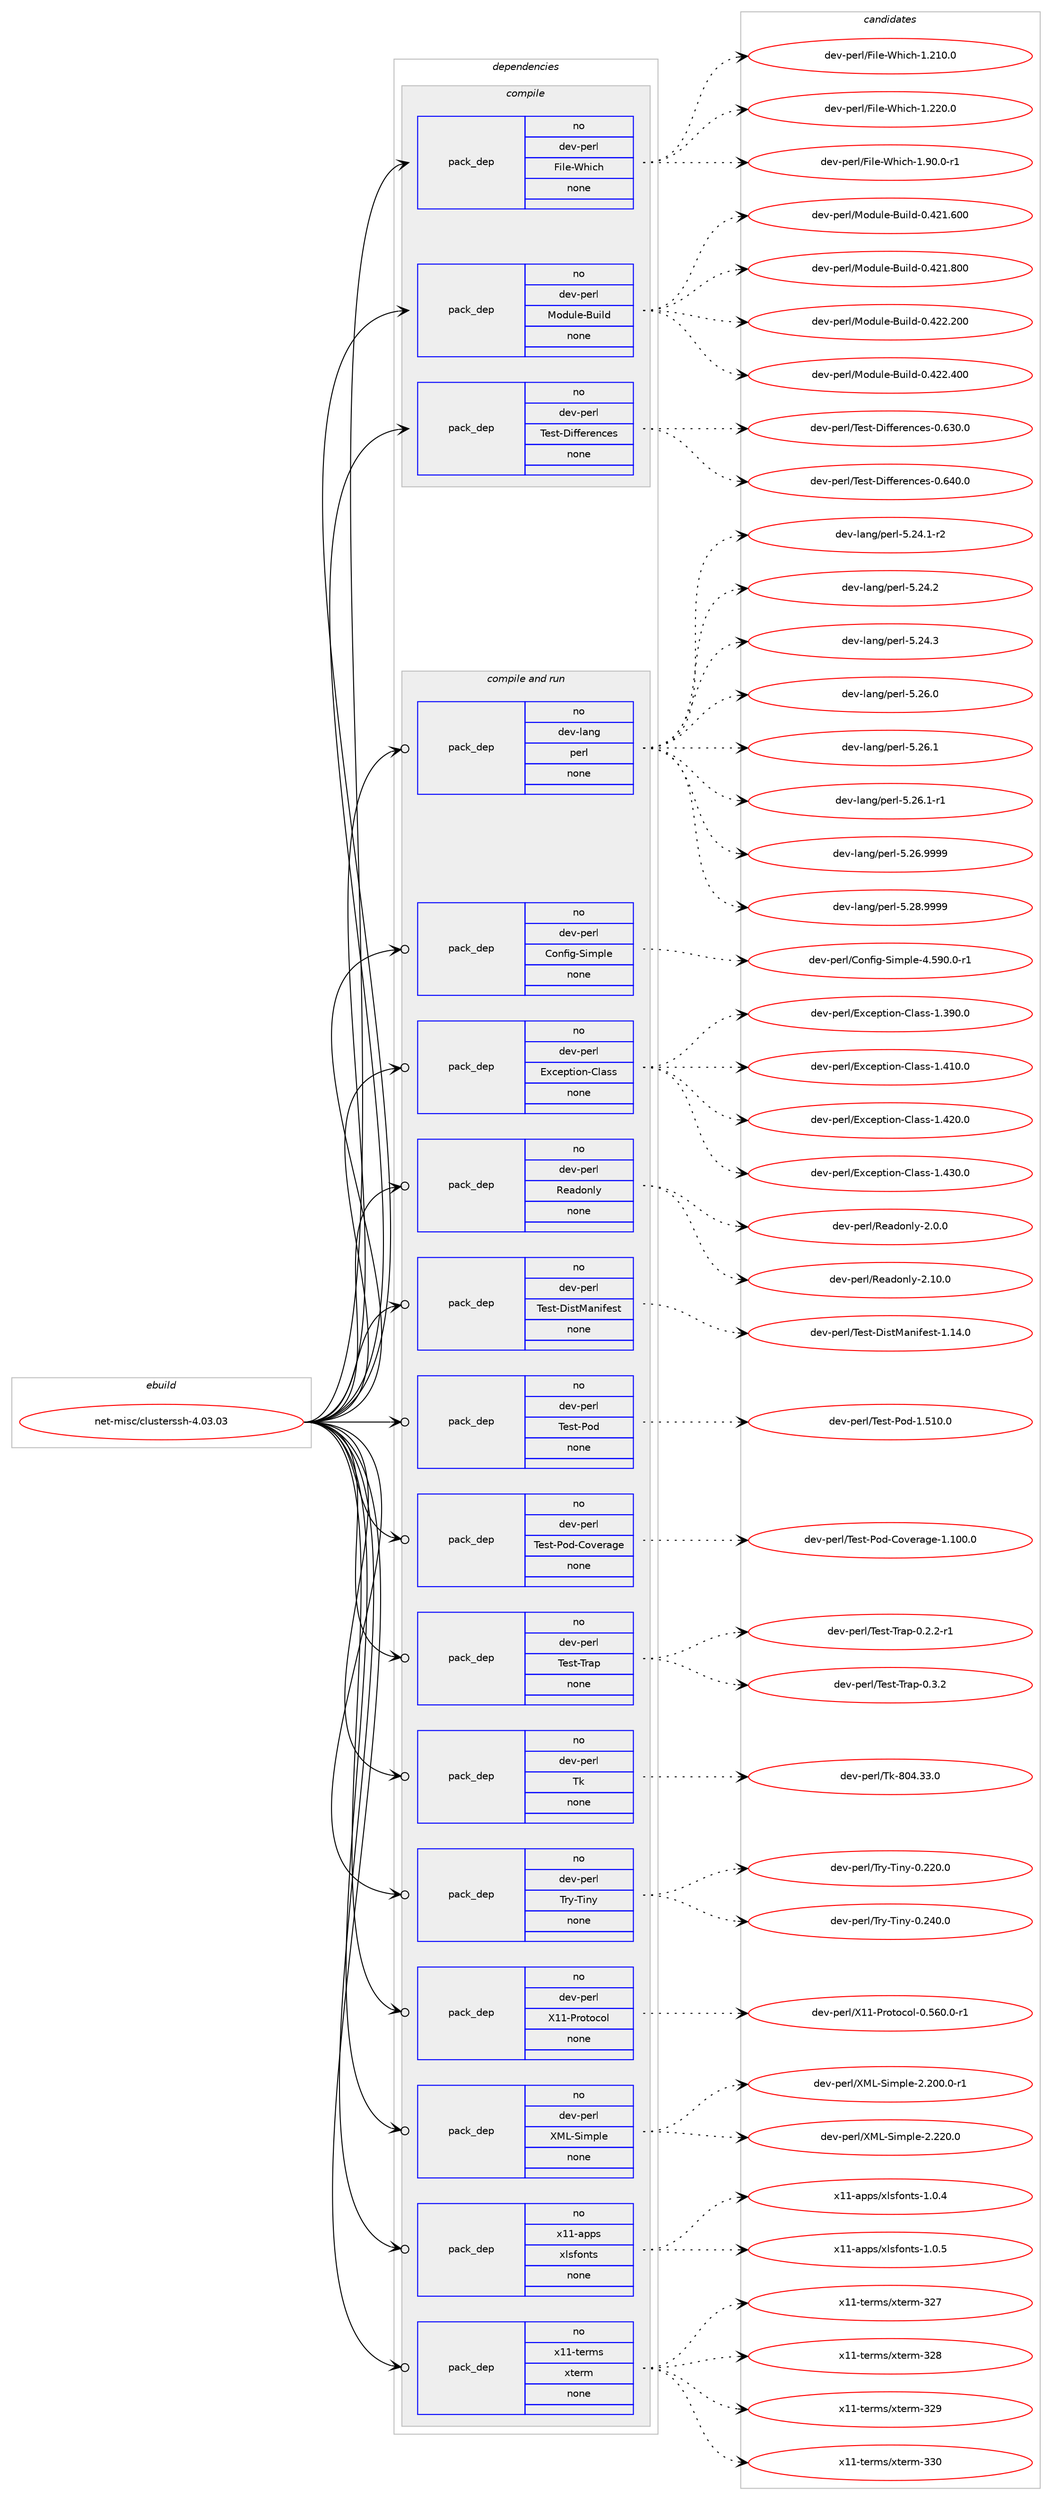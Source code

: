 digraph prolog {

# *************
# Graph options
# *************

newrank=true;
concentrate=true;
compound=true;
graph [rankdir=LR,fontname=Helvetica,fontsize=10,ranksep=1.5];#, ranksep=2.5, nodesep=0.2];
edge  [arrowhead=vee];
node  [fontname=Helvetica,fontsize=10];

# **********
# The ebuild
# **********

subgraph cluster_leftcol {
color=gray;
rank=same;
label=<<i>ebuild</i>>;
id [label="net-misc/clusterssh-4.03.03", color=red, width=4, href="../net-misc/clusterssh-4.03.03.svg"];
}

# ****************
# The dependencies
# ****************

subgraph cluster_midcol {
color=gray;
label=<<i>dependencies</i>>;
subgraph cluster_compile {
fillcolor="#eeeeee";
style=filled;
label=<<i>compile</i>>;
subgraph pack311857 {
dependency424118 [label=<<TABLE BORDER="0" CELLBORDER="1" CELLSPACING="0" CELLPADDING="4" WIDTH="220"><TR><TD ROWSPAN="6" CELLPADDING="30">pack_dep</TD></TR><TR><TD WIDTH="110">no</TD></TR><TR><TD>dev-perl</TD></TR><TR><TD>File-Which</TD></TR><TR><TD>none</TD></TR><TR><TD></TD></TR></TABLE>>, shape=none, color=blue];
}
id:e -> dependency424118:w [weight=20,style="solid",arrowhead="vee"];
subgraph pack311858 {
dependency424119 [label=<<TABLE BORDER="0" CELLBORDER="1" CELLSPACING="0" CELLPADDING="4" WIDTH="220"><TR><TD ROWSPAN="6" CELLPADDING="30">pack_dep</TD></TR><TR><TD WIDTH="110">no</TD></TR><TR><TD>dev-perl</TD></TR><TR><TD>Module-Build</TD></TR><TR><TD>none</TD></TR><TR><TD></TD></TR></TABLE>>, shape=none, color=blue];
}
id:e -> dependency424119:w [weight=20,style="solid",arrowhead="vee"];
subgraph pack311859 {
dependency424120 [label=<<TABLE BORDER="0" CELLBORDER="1" CELLSPACING="0" CELLPADDING="4" WIDTH="220"><TR><TD ROWSPAN="6" CELLPADDING="30">pack_dep</TD></TR><TR><TD WIDTH="110">no</TD></TR><TR><TD>dev-perl</TD></TR><TR><TD>Test-Differences</TD></TR><TR><TD>none</TD></TR><TR><TD></TD></TR></TABLE>>, shape=none, color=blue];
}
id:e -> dependency424120:w [weight=20,style="solid",arrowhead="vee"];
}
subgraph cluster_compileandrun {
fillcolor="#eeeeee";
style=filled;
label=<<i>compile and run</i>>;
subgraph pack311860 {
dependency424121 [label=<<TABLE BORDER="0" CELLBORDER="1" CELLSPACING="0" CELLPADDING="4" WIDTH="220"><TR><TD ROWSPAN="6" CELLPADDING="30">pack_dep</TD></TR><TR><TD WIDTH="110">no</TD></TR><TR><TD>dev-lang</TD></TR><TR><TD>perl</TD></TR><TR><TD>none</TD></TR><TR><TD></TD></TR></TABLE>>, shape=none, color=blue];
}
id:e -> dependency424121:w [weight=20,style="solid",arrowhead="odotvee"];
subgraph pack311861 {
dependency424122 [label=<<TABLE BORDER="0" CELLBORDER="1" CELLSPACING="0" CELLPADDING="4" WIDTH="220"><TR><TD ROWSPAN="6" CELLPADDING="30">pack_dep</TD></TR><TR><TD WIDTH="110">no</TD></TR><TR><TD>dev-perl</TD></TR><TR><TD>Config-Simple</TD></TR><TR><TD>none</TD></TR><TR><TD></TD></TR></TABLE>>, shape=none, color=blue];
}
id:e -> dependency424122:w [weight=20,style="solid",arrowhead="odotvee"];
subgraph pack311862 {
dependency424123 [label=<<TABLE BORDER="0" CELLBORDER="1" CELLSPACING="0" CELLPADDING="4" WIDTH="220"><TR><TD ROWSPAN="6" CELLPADDING="30">pack_dep</TD></TR><TR><TD WIDTH="110">no</TD></TR><TR><TD>dev-perl</TD></TR><TR><TD>Exception-Class</TD></TR><TR><TD>none</TD></TR><TR><TD></TD></TR></TABLE>>, shape=none, color=blue];
}
id:e -> dependency424123:w [weight=20,style="solid",arrowhead="odotvee"];
subgraph pack311863 {
dependency424124 [label=<<TABLE BORDER="0" CELLBORDER="1" CELLSPACING="0" CELLPADDING="4" WIDTH="220"><TR><TD ROWSPAN="6" CELLPADDING="30">pack_dep</TD></TR><TR><TD WIDTH="110">no</TD></TR><TR><TD>dev-perl</TD></TR><TR><TD>Readonly</TD></TR><TR><TD>none</TD></TR><TR><TD></TD></TR></TABLE>>, shape=none, color=blue];
}
id:e -> dependency424124:w [weight=20,style="solid",arrowhead="odotvee"];
subgraph pack311864 {
dependency424125 [label=<<TABLE BORDER="0" CELLBORDER="1" CELLSPACING="0" CELLPADDING="4" WIDTH="220"><TR><TD ROWSPAN="6" CELLPADDING="30">pack_dep</TD></TR><TR><TD WIDTH="110">no</TD></TR><TR><TD>dev-perl</TD></TR><TR><TD>Test-DistManifest</TD></TR><TR><TD>none</TD></TR><TR><TD></TD></TR></TABLE>>, shape=none, color=blue];
}
id:e -> dependency424125:w [weight=20,style="solid",arrowhead="odotvee"];
subgraph pack311865 {
dependency424126 [label=<<TABLE BORDER="0" CELLBORDER="1" CELLSPACING="0" CELLPADDING="4" WIDTH="220"><TR><TD ROWSPAN="6" CELLPADDING="30">pack_dep</TD></TR><TR><TD WIDTH="110">no</TD></TR><TR><TD>dev-perl</TD></TR><TR><TD>Test-Pod</TD></TR><TR><TD>none</TD></TR><TR><TD></TD></TR></TABLE>>, shape=none, color=blue];
}
id:e -> dependency424126:w [weight=20,style="solid",arrowhead="odotvee"];
subgraph pack311866 {
dependency424127 [label=<<TABLE BORDER="0" CELLBORDER="1" CELLSPACING="0" CELLPADDING="4" WIDTH="220"><TR><TD ROWSPAN="6" CELLPADDING="30">pack_dep</TD></TR><TR><TD WIDTH="110">no</TD></TR><TR><TD>dev-perl</TD></TR><TR><TD>Test-Pod-Coverage</TD></TR><TR><TD>none</TD></TR><TR><TD></TD></TR></TABLE>>, shape=none, color=blue];
}
id:e -> dependency424127:w [weight=20,style="solid",arrowhead="odotvee"];
subgraph pack311867 {
dependency424128 [label=<<TABLE BORDER="0" CELLBORDER="1" CELLSPACING="0" CELLPADDING="4" WIDTH="220"><TR><TD ROWSPAN="6" CELLPADDING="30">pack_dep</TD></TR><TR><TD WIDTH="110">no</TD></TR><TR><TD>dev-perl</TD></TR><TR><TD>Test-Trap</TD></TR><TR><TD>none</TD></TR><TR><TD></TD></TR></TABLE>>, shape=none, color=blue];
}
id:e -> dependency424128:w [weight=20,style="solid",arrowhead="odotvee"];
subgraph pack311868 {
dependency424129 [label=<<TABLE BORDER="0" CELLBORDER="1" CELLSPACING="0" CELLPADDING="4" WIDTH="220"><TR><TD ROWSPAN="6" CELLPADDING="30">pack_dep</TD></TR><TR><TD WIDTH="110">no</TD></TR><TR><TD>dev-perl</TD></TR><TR><TD>Tk</TD></TR><TR><TD>none</TD></TR><TR><TD></TD></TR></TABLE>>, shape=none, color=blue];
}
id:e -> dependency424129:w [weight=20,style="solid",arrowhead="odotvee"];
subgraph pack311869 {
dependency424130 [label=<<TABLE BORDER="0" CELLBORDER="1" CELLSPACING="0" CELLPADDING="4" WIDTH="220"><TR><TD ROWSPAN="6" CELLPADDING="30">pack_dep</TD></TR><TR><TD WIDTH="110">no</TD></TR><TR><TD>dev-perl</TD></TR><TR><TD>Try-Tiny</TD></TR><TR><TD>none</TD></TR><TR><TD></TD></TR></TABLE>>, shape=none, color=blue];
}
id:e -> dependency424130:w [weight=20,style="solid",arrowhead="odotvee"];
subgraph pack311870 {
dependency424131 [label=<<TABLE BORDER="0" CELLBORDER="1" CELLSPACING="0" CELLPADDING="4" WIDTH="220"><TR><TD ROWSPAN="6" CELLPADDING="30">pack_dep</TD></TR><TR><TD WIDTH="110">no</TD></TR><TR><TD>dev-perl</TD></TR><TR><TD>X11-Protocol</TD></TR><TR><TD>none</TD></TR><TR><TD></TD></TR></TABLE>>, shape=none, color=blue];
}
id:e -> dependency424131:w [weight=20,style="solid",arrowhead="odotvee"];
subgraph pack311871 {
dependency424132 [label=<<TABLE BORDER="0" CELLBORDER="1" CELLSPACING="0" CELLPADDING="4" WIDTH="220"><TR><TD ROWSPAN="6" CELLPADDING="30">pack_dep</TD></TR><TR><TD WIDTH="110">no</TD></TR><TR><TD>dev-perl</TD></TR><TR><TD>XML-Simple</TD></TR><TR><TD>none</TD></TR><TR><TD></TD></TR></TABLE>>, shape=none, color=blue];
}
id:e -> dependency424132:w [weight=20,style="solid",arrowhead="odotvee"];
subgraph pack311872 {
dependency424133 [label=<<TABLE BORDER="0" CELLBORDER="1" CELLSPACING="0" CELLPADDING="4" WIDTH="220"><TR><TD ROWSPAN="6" CELLPADDING="30">pack_dep</TD></TR><TR><TD WIDTH="110">no</TD></TR><TR><TD>x11-apps</TD></TR><TR><TD>xlsfonts</TD></TR><TR><TD>none</TD></TR><TR><TD></TD></TR></TABLE>>, shape=none, color=blue];
}
id:e -> dependency424133:w [weight=20,style="solid",arrowhead="odotvee"];
subgraph pack311873 {
dependency424134 [label=<<TABLE BORDER="0" CELLBORDER="1" CELLSPACING="0" CELLPADDING="4" WIDTH="220"><TR><TD ROWSPAN="6" CELLPADDING="30">pack_dep</TD></TR><TR><TD WIDTH="110">no</TD></TR><TR><TD>x11-terms</TD></TR><TR><TD>xterm</TD></TR><TR><TD>none</TD></TR><TR><TD></TD></TR></TABLE>>, shape=none, color=blue];
}
id:e -> dependency424134:w [weight=20,style="solid",arrowhead="odotvee"];
}
subgraph cluster_run {
fillcolor="#eeeeee";
style=filled;
label=<<i>run</i>>;
}
}

# **************
# The candidates
# **************

subgraph cluster_choices {
rank=same;
color=gray;
label=<<i>candidates</i>>;

subgraph choice311857 {
color=black;
nodesep=1;
choice1001011184511210111410847701051081014587104105991044549465049484648 [label="dev-perl/File-Which-1.210.0", color=red, width=4,href="../dev-perl/File-Which-1.210.0.svg"];
choice1001011184511210111410847701051081014587104105991044549465050484648 [label="dev-perl/File-Which-1.220.0", color=red, width=4,href="../dev-perl/File-Which-1.220.0.svg"];
choice100101118451121011141084770105108101458710410599104454946574846484511449 [label="dev-perl/File-Which-1.90.0-r1", color=red, width=4,href="../dev-perl/File-Which-1.90.0-r1.svg"];
dependency424118:e -> choice1001011184511210111410847701051081014587104105991044549465049484648:w [style=dotted,weight="100"];
dependency424118:e -> choice1001011184511210111410847701051081014587104105991044549465050484648:w [style=dotted,weight="100"];
dependency424118:e -> choice100101118451121011141084770105108101458710410599104454946574846484511449:w [style=dotted,weight="100"];
}
subgraph choice311858 {
color=black;
nodesep=1;
choice100101118451121011141084777111100117108101456611710510810045484652504946544848 [label="dev-perl/Module-Build-0.421.600", color=red, width=4,href="../dev-perl/Module-Build-0.421.600.svg"];
choice100101118451121011141084777111100117108101456611710510810045484652504946564848 [label="dev-perl/Module-Build-0.421.800", color=red, width=4,href="../dev-perl/Module-Build-0.421.800.svg"];
choice100101118451121011141084777111100117108101456611710510810045484652505046504848 [label="dev-perl/Module-Build-0.422.200", color=red, width=4,href="../dev-perl/Module-Build-0.422.200.svg"];
choice100101118451121011141084777111100117108101456611710510810045484652505046524848 [label="dev-perl/Module-Build-0.422.400", color=red, width=4,href="../dev-perl/Module-Build-0.422.400.svg"];
dependency424119:e -> choice100101118451121011141084777111100117108101456611710510810045484652504946544848:w [style=dotted,weight="100"];
dependency424119:e -> choice100101118451121011141084777111100117108101456611710510810045484652504946564848:w [style=dotted,weight="100"];
dependency424119:e -> choice100101118451121011141084777111100117108101456611710510810045484652505046504848:w [style=dotted,weight="100"];
dependency424119:e -> choice100101118451121011141084777111100117108101456611710510810045484652505046524848:w [style=dotted,weight="100"];
}
subgraph choice311859 {
color=black;
nodesep=1;
choice1001011184511210111410847841011151164568105102102101114101110991011154548465451484648 [label="dev-perl/Test-Differences-0.630.0", color=red, width=4,href="../dev-perl/Test-Differences-0.630.0.svg"];
choice1001011184511210111410847841011151164568105102102101114101110991011154548465452484648 [label="dev-perl/Test-Differences-0.640.0", color=red, width=4,href="../dev-perl/Test-Differences-0.640.0.svg"];
dependency424120:e -> choice1001011184511210111410847841011151164568105102102101114101110991011154548465451484648:w [style=dotted,weight="100"];
dependency424120:e -> choice1001011184511210111410847841011151164568105102102101114101110991011154548465452484648:w [style=dotted,weight="100"];
}
subgraph choice311860 {
color=black;
nodesep=1;
choice100101118451089711010347112101114108455346505246494511450 [label="dev-lang/perl-5.24.1-r2", color=red, width=4,href="../dev-lang/perl-5.24.1-r2.svg"];
choice10010111845108971101034711210111410845534650524650 [label="dev-lang/perl-5.24.2", color=red, width=4,href="../dev-lang/perl-5.24.2.svg"];
choice10010111845108971101034711210111410845534650524651 [label="dev-lang/perl-5.24.3", color=red, width=4,href="../dev-lang/perl-5.24.3.svg"];
choice10010111845108971101034711210111410845534650544648 [label="dev-lang/perl-5.26.0", color=red, width=4,href="../dev-lang/perl-5.26.0.svg"];
choice10010111845108971101034711210111410845534650544649 [label="dev-lang/perl-5.26.1", color=red, width=4,href="../dev-lang/perl-5.26.1.svg"];
choice100101118451089711010347112101114108455346505446494511449 [label="dev-lang/perl-5.26.1-r1", color=red, width=4,href="../dev-lang/perl-5.26.1-r1.svg"];
choice10010111845108971101034711210111410845534650544657575757 [label="dev-lang/perl-5.26.9999", color=red, width=4,href="../dev-lang/perl-5.26.9999.svg"];
choice10010111845108971101034711210111410845534650564657575757 [label="dev-lang/perl-5.28.9999", color=red, width=4,href="../dev-lang/perl-5.28.9999.svg"];
dependency424121:e -> choice100101118451089711010347112101114108455346505246494511450:w [style=dotted,weight="100"];
dependency424121:e -> choice10010111845108971101034711210111410845534650524650:w [style=dotted,weight="100"];
dependency424121:e -> choice10010111845108971101034711210111410845534650524651:w [style=dotted,weight="100"];
dependency424121:e -> choice10010111845108971101034711210111410845534650544648:w [style=dotted,weight="100"];
dependency424121:e -> choice10010111845108971101034711210111410845534650544649:w [style=dotted,weight="100"];
dependency424121:e -> choice100101118451089711010347112101114108455346505446494511449:w [style=dotted,weight="100"];
dependency424121:e -> choice10010111845108971101034711210111410845534650544657575757:w [style=dotted,weight="100"];
dependency424121:e -> choice10010111845108971101034711210111410845534650564657575757:w [style=dotted,weight="100"];
}
subgraph choice311861 {
color=black;
nodesep=1;
choice100101118451121011141084767111110102105103458310510911210810145524653574846484511449 [label="dev-perl/Config-Simple-4.590.0-r1", color=red, width=4,href="../dev-perl/Config-Simple-4.590.0-r1.svg"];
dependency424122:e -> choice100101118451121011141084767111110102105103458310510911210810145524653574846484511449:w [style=dotted,weight="100"];
}
subgraph choice311862 {
color=black;
nodesep=1;
choice100101118451121011141084769120991011121161051111104567108971151154549465157484648 [label="dev-perl/Exception-Class-1.390.0", color=red, width=4,href="../dev-perl/Exception-Class-1.390.0.svg"];
choice100101118451121011141084769120991011121161051111104567108971151154549465249484648 [label="dev-perl/Exception-Class-1.410.0", color=red, width=4,href="../dev-perl/Exception-Class-1.410.0.svg"];
choice100101118451121011141084769120991011121161051111104567108971151154549465250484648 [label="dev-perl/Exception-Class-1.420.0", color=red, width=4,href="../dev-perl/Exception-Class-1.420.0.svg"];
choice100101118451121011141084769120991011121161051111104567108971151154549465251484648 [label="dev-perl/Exception-Class-1.430.0", color=red, width=4,href="../dev-perl/Exception-Class-1.430.0.svg"];
dependency424123:e -> choice100101118451121011141084769120991011121161051111104567108971151154549465157484648:w [style=dotted,weight="100"];
dependency424123:e -> choice100101118451121011141084769120991011121161051111104567108971151154549465249484648:w [style=dotted,weight="100"];
dependency424123:e -> choice100101118451121011141084769120991011121161051111104567108971151154549465250484648:w [style=dotted,weight="100"];
dependency424123:e -> choice100101118451121011141084769120991011121161051111104567108971151154549465251484648:w [style=dotted,weight="100"];
}
subgraph choice311863 {
color=black;
nodesep=1;
choice10010111845112101114108478210197100111110108121455046484648 [label="dev-perl/Readonly-2.0.0", color=red, width=4,href="../dev-perl/Readonly-2.0.0.svg"];
choice1001011184511210111410847821019710011111010812145504649484648 [label="dev-perl/Readonly-2.10.0", color=red, width=4,href="../dev-perl/Readonly-2.10.0.svg"];
dependency424124:e -> choice10010111845112101114108478210197100111110108121455046484648:w [style=dotted,weight="100"];
dependency424124:e -> choice1001011184511210111410847821019710011111010812145504649484648:w [style=dotted,weight="100"];
}
subgraph choice311864 {
color=black;
nodesep=1;
choice1001011184511210111410847841011151164568105115116779711010510210111511645494649524648 [label="dev-perl/Test-DistManifest-1.14.0", color=red, width=4,href="../dev-perl/Test-DistManifest-1.14.0.svg"];
dependency424125:e -> choice1001011184511210111410847841011151164568105115116779711010510210111511645494649524648:w [style=dotted,weight="100"];
}
subgraph choice311865 {
color=black;
nodesep=1;
choice10010111845112101114108478410111511645801111004549465349484648 [label="dev-perl/Test-Pod-1.510.0", color=red, width=4,href="../dev-perl/Test-Pod-1.510.0.svg"];
dependency424126:e -> choice10010111845112101114108478410111511645801111004549465349484648:w [style=dotted,weight="100"];
}
subgraph choice311866 {
color=black;
nodesep=1;
choice10010111845112101114108478410111511645801111004567111118101114971031014549464948484648 [label="dev-perl/Test-Pod-Coverage-1.100.0", color=red, width=4,href="../dev-perl/Test-Pod-Coverage-1.100.0.svg"];
dependency424127:e -> choice10010111845112101114108478410111511645801111004567111118101114971031014549464948484648:w [style=dotted,weight="100"];
}
subgraph choice311867 {
color=black;
nodesep=1;
choice1001011184511210111410847841011151164584114971124548465046504511449 [label="dev-perl/Test-Trap-0.2.2-r1", color=red, width=4,href="../dev-perl/Test-Trap-0.2.2-r1.svg"];
choice100101118451121011141084784101115116458411497112454846514650 [label="dev-perl/Test-Trap-0.3.2", color=red, width=4,href="../dev-perl/Test-Trap-0.3.2.svg"];
dependency424128:e -> choice1001011184511210111410847841011151164584114971124548465046504511449:w [style=dotted,weight="100"];
dependency424128:e -> choice100101118451121011141084784101115116458411497112454846514650:w [style=dotted,weight="100"];
}
subgraph choice311868 {
color=black;
nodesep=1;
choice100101118451121011141084784107455648524651514648 [label="dev-perl/Tk-804.33.0", color=red, width=4,href="../dev-perl/Tk-804.33.0.svg"];
dependency424129:e -> choice100101118451121011141084784107455648524651514648:w [style=dotted,weight="100"];
}
subgraph choice311869 {
color=black;
nodesep=1;
choice10010111845112101114108478411412145841051101214548465050484648 [label="dev-perl/Try-Tiny-0.220.0", color=red, width=4,href="../dev-perl/Try-Tiny-0.220.0.svg"];
choice10010111845112101114108478411412145841051101214548465052484648 [label="dev-perl/Try-Tiny-0.240.0", color=red, width=4,href="../dev-perl/Try-Tiny-0.240.0.svg"];
dependency424130:e -> choice10010111845112101114108478411412145841051101214548465050484648:w [style=dotted,weight="100"];
dependency424130:e -> choice10010111845112101114108478411412145841051101214548465052484648:w [style=dotted,weight="100"];
}
subgraph choice311870 {
color=black;
nodesep=1;
choice100101118451121011141084788494945801141111161119911110845484653544846484511449 [label="dev-perl/X11-Protocol-0.560.0-r1", color=red, width=4,href="../dev-perl/X11-Protocol-0.560.0-r1.svg"];
dependency424131:e -> choice100101118451121011141084788494945801141111161119911110845484653544846484511449:w [style=dotted,weight="100"];
}
subgraph choice311871 {
color=black;
nodesep=1;
choice1001011184511210111410847887776458310510911210810145504650484846484511449 [label="dev-perl/XML-Simple-2.200.0-r1", color=red, width=4,href="../dev-perl/XML-Simple-2.200.0-r1.svg"];
choice100101118451121011141084788777645831051091121081014550465050484648 [label="dev-perl/XML-Simple-2.220.0", color=red, width=4,href="../dev-perl/XML-Simple-2.220.0.svg"];
dependency424132:e -> choice1001011184511210111410847887776458310510911210810145504650484846484511449:w [style=dotted,weight="100"];
dependency424132:e -> choice100101118451121011141084788777645831051091121081014550465050484648:w [style=dotted,weight="100"];
}
subgraph choice311872 {
color=black;
nodesep=1;
choice1204949459711211211547120108115102111110116115454946484652 [label="x11-apps/xlsfonts-1.0.4", color=red, width=4,href="../x11-apps/xlsfonts-1.0.4.svg"];
choice1204949459711211211547120108115102111110116115454946484653 [label="x11-apps/xlsfonts-1.0.5", color=red, width=4,href="../x11-apps/xlsfonts-1.0.5.svg"];
dependency424133:e -> choice1204949459711211211547120108115102111110116115454946484652:w [style=dotted,weight="100"];
dependency424133:e -> choice1204949459711211211547120108115102111110116115454946484653:w [style=dotted,weight="100"];
}
subgraph choice311873 {
color=black;
nodesep=1;
choice1204949451161011141091154712011610111410945515055 [label="x11-terms/xterm-327", color=red, width=4,href="../x11-terms/xterm-327.svg"];
choice1204949451161011141091154712011610111410945515056 [label="x11-terms/xterm-328", color=red, width=4,href="../x11-terms/xterm-328.svg"];
choice1204949451161011141091154712011610111410945515057 [label="x11-terms/xterm-329", color=red, width=4,href="../x11-terms/xterm-329.svg"];
choice1204949451161011141091154712011610111410945515148 [label="x11-terms/xterm-330", color=red, width=4,href="../x11-terms/xterm-330.svg"];
dependency424134:e -> choice1204949451161011141091154712011610111410945515055:w [style=dotted,weight="100"];
dependency424134:e -> choice1204949451161011141091154712011610111410945515056:w [style=dotted,weight="100"];
dependency424134:e -> choice1204949451161011141091154712011610111410945515057:w [style=dotted,weight="100"];
dependency424134:e -> choice1204949451161011141091154712011610111410945515148:w [style=dotted,weight="100"];
}
}

}
